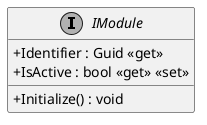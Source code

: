 @startuml
skinparam monochrome true
skinparam classAttributeIconSize 0
!startsub default
interface IModule {
    + Identifier : Guid <<get>>
    + IsActive : bool <<get>> <<set>>
    + Initialize() : void
}
!endsub
@enduml
